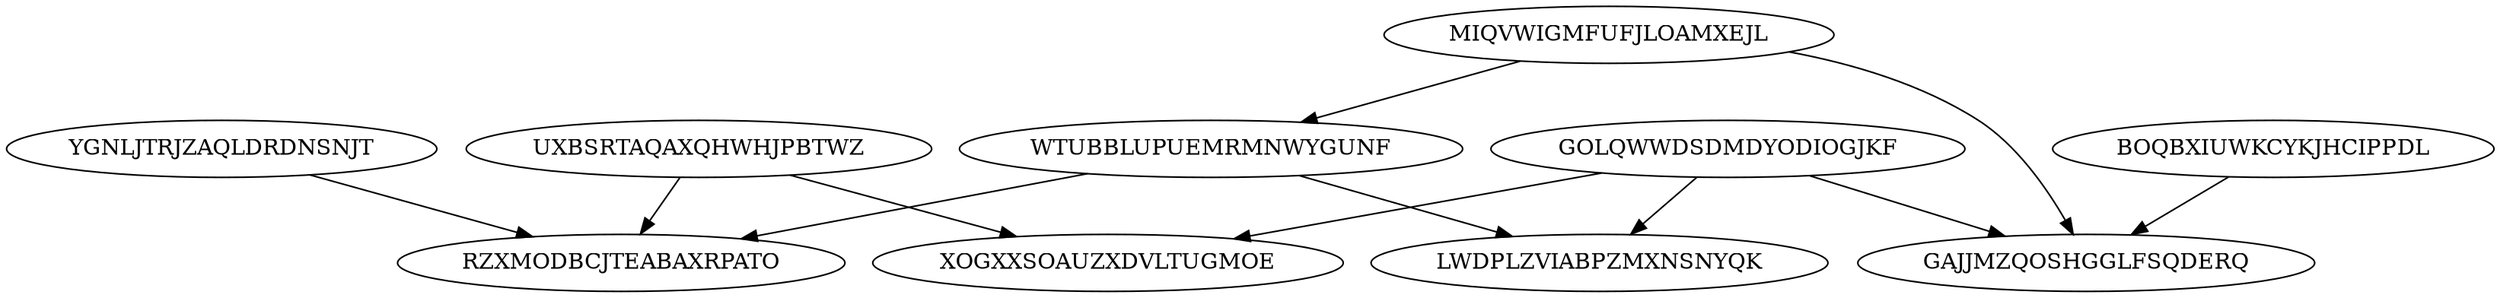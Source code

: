 digraph "N10M11" {
	MIQVWIGMFUFJLOAMXEJL			[Weight=15, Start=0, Processor=1];
	YGNLJTRJZAQLDRDNSNJT			[Weight=19, Start=0, Processor=2];
	BOQBXIUWKCYKJHCIPPDL			[Weight=15, Start=0, Processor=3];
	GOLQWWDSDMDYODIOGJKF			[Weight=15, Start=0, Processor=4];
	UXBSRTAQAXQHWHJPBTWZ			[Weight=20, Start=0, Processor=5];
	WTUBBLUPUEMRMNWYGUNF			[Weight=12, Start=15, Processor=1];
	XOGXXSOAUZXDVLTUGMOE			[Weight=15, Start=25, Processor=5];
	RZXMODBCJTEABAXRPATO			[Weight=15, Start=32, Processor=1];
	GAJJMZQOSHGGLFSQDERQ			[Weight=15, Start=31, Processor=2];
	LWDPLZVIABPZMXNSNYQK			[Weight=10, Start=38, Processor=3];
	GOLQWWDSDMDYODIOGJKF -> LWDPLZVIABPZMXNSNYQK		[Weight=13];
	BOQBXIUWKCYKJHCIPPDL -> GAJJMZQOSHGGLFSQDERQ		[Weight=12];
	YGNLJTRJZAQLDRDNSNJT -> RZXMODBCJTEABAXRPATO		[Weight=13];
	GOLQWWDSDMDYODIOGJKF -> XOGXXSOAUZXDVLTUGMOE		[Weight=10];
	WTUBBLUPUEMRMNWYGUNF -> LWDPLZVIABPZMXNSNYQK		[Weight=11];
	WTUBBLUPUEMRMNWYGUNF -> RZXMODBCJTEABAXRPATO		[Weight=14];
	MIQVWIGMFUFJLOAMXEJL -> WTUBBLUPUEMRMNWYGUNF		[Weight=20];
	GOLQWWDSDMDYODIOGJKF -> GAJJMZQOSHGGLFSQDERQ		[Weight=16];
	MIQVWIGMFUFJLOAMXEJL -> GAJJMZQOSHGGLFSQDERQ		[Weight=12];
	UXBSRTAQAXQHWHJPBTWZ -> XOGXXSOAUZXDVLTUGMOE		[Weight=15];
	UXBSRTAQAXQHWHJPBTWZ -> RZXMODBCJTEABAXRPATO		[Weight=12];
}
